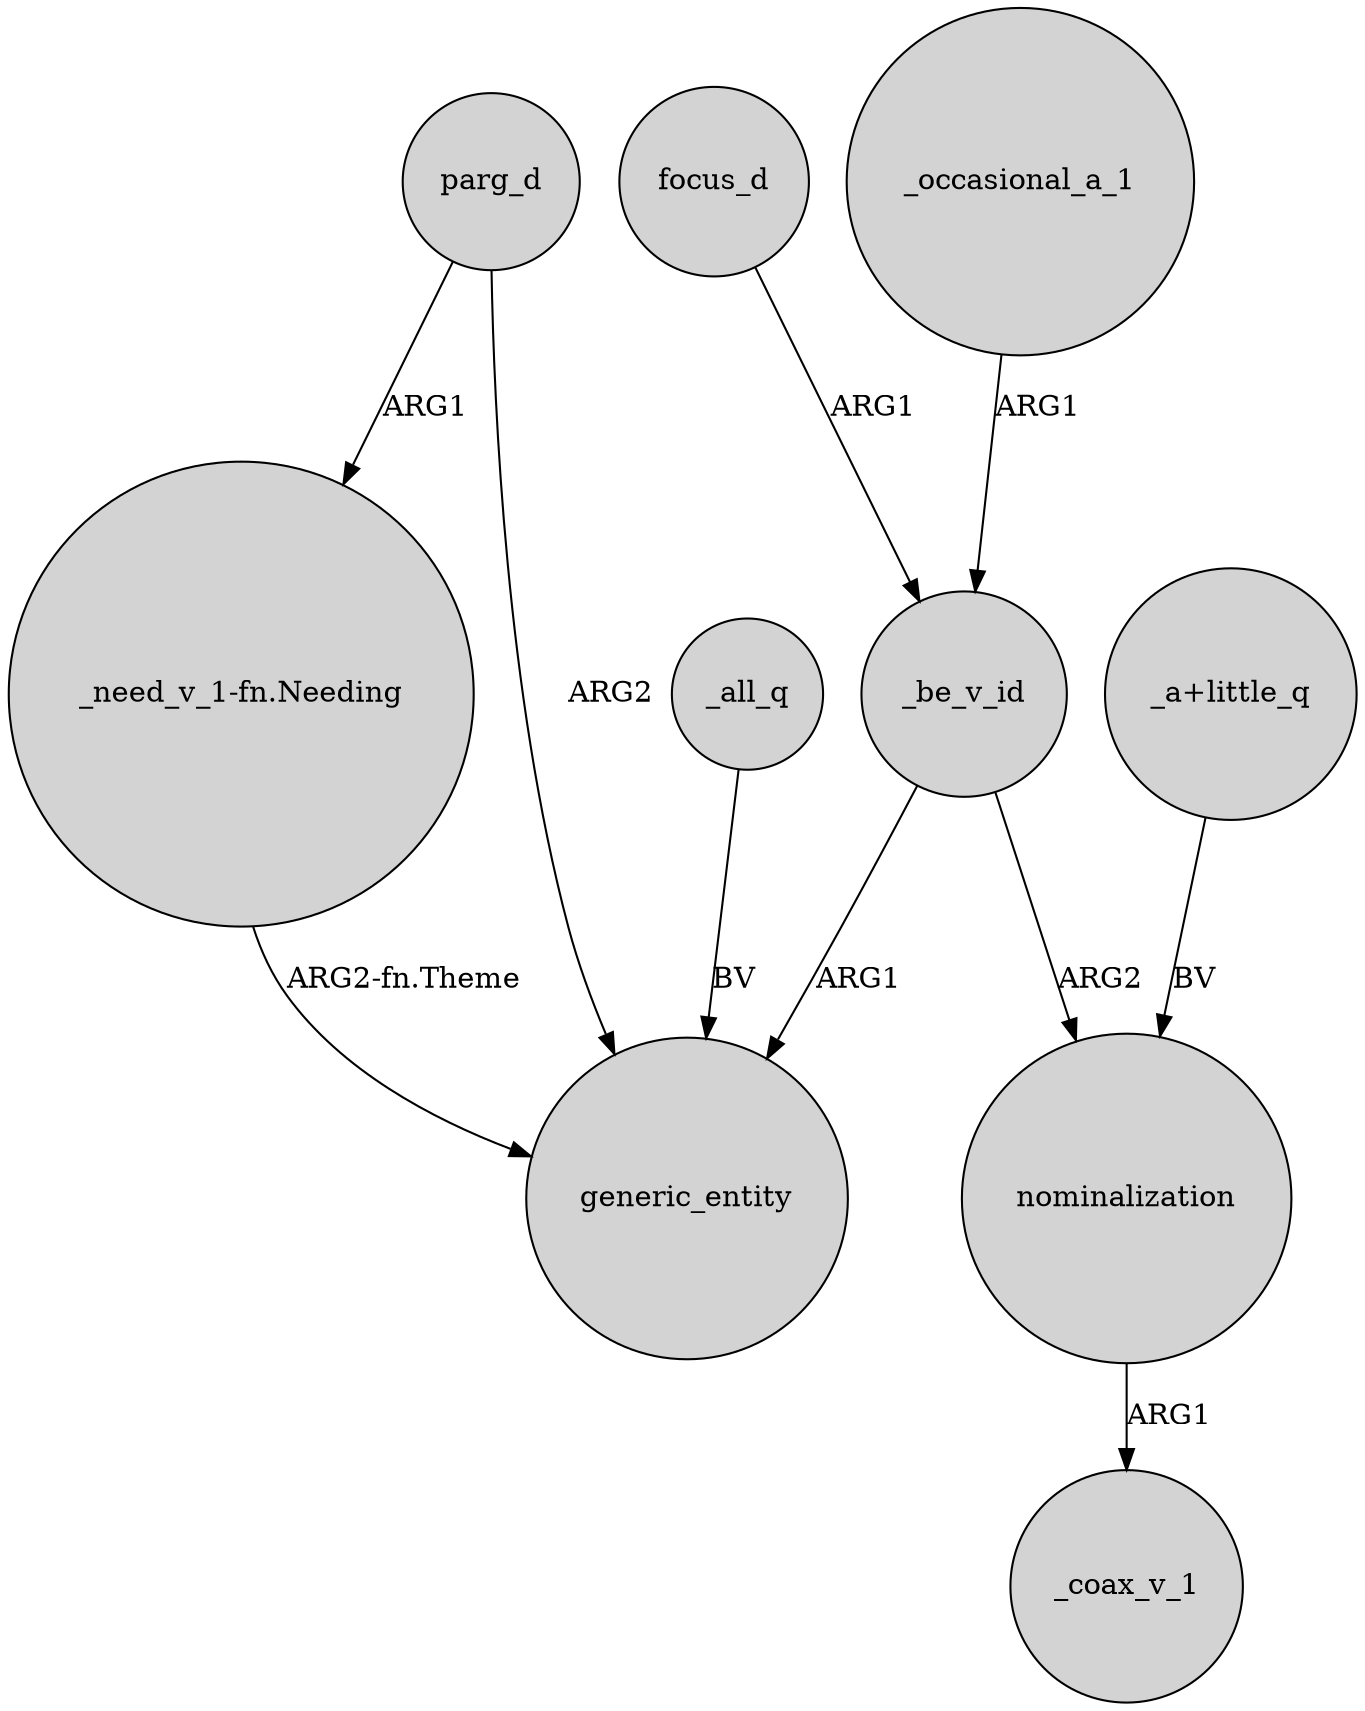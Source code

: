 digraph {
	node [shape=circle style=filled]
	parg_d -> "_need_v_1-fn.Needing" [label=ARG1]
	"_need_v_1-fn.Needing" -> generic_entity [label="ARG2-fn.Theme"]
	focus_d -> _be_v_id [label=ARG1]
	_be_v_id -> generic_entity [label=ARG1]
	"_a+little_q" -> nominalization [label=BV]
	nominalization -> _coax_v_1 [label=ARG1]
	_occasional_a_1 -> _be_v_id [label=ARG1]
	_be_v_id -> nominalization [label=ARG2]
	parg_d -> generic_entity [label=ARG2]
	_all_q -> generic_entity [label=BV]
}
